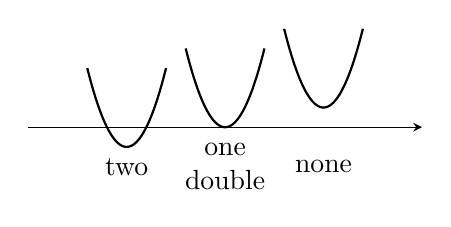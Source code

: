 \begin{tikzpicture}
\begin{axis}[
axis y line=none,
axis x line=middle,
scale only axis,
axis equal,
ymin=-1,ymax=1,
xmin=-10,xmax=10,
ticks=none,
width=5cm,
samples=100,
anchor=center,
]
\addplot[thick,domain=-7:-3,mark=none]{(x+5)^2-1};
\addplot[thick,domain=-2:2,mark=none]{(x)^2};
\addplot[thick,domain=3:7,mark=none]{(x-5)^2+1};

\node[align=center] at (axis cs:0,-2) {one\\double};
\node at (axis cs:-5,-2) {two};
\node at (axis cs:5,-2) {none};
\end{axis}
\end{tikzpicture}
